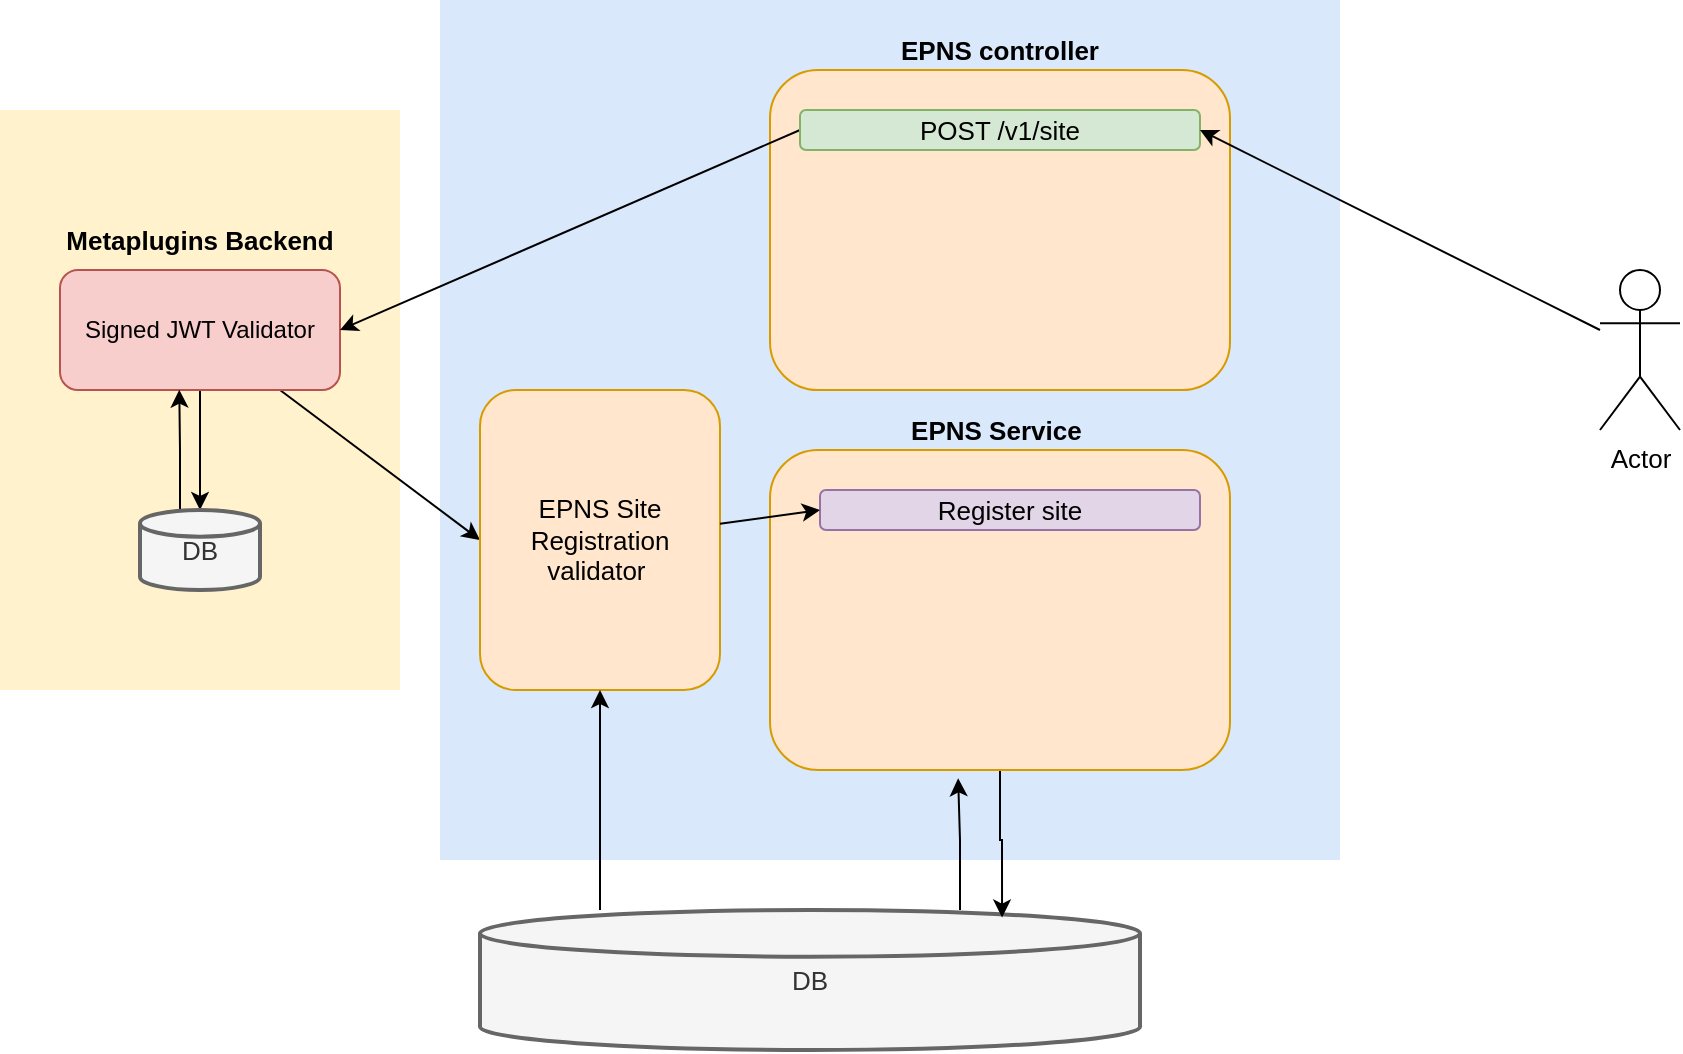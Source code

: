 <mxfile version="20.2.5" type="github"><diagram id="VhiP85pZfyptuw0zaLAi" name="Page-1"><mxGraphModel dx="1293" dy="685" grid="1" gridSize="10" guides="1" tooltips="1" connect="1" arrows="1" fold="1" page="1" pageScale="1" pageWidth="850" pageHeight="1100" math="0" shadow="0"><root><mxCell id="0"/><mxCell id="1" parent="0"/><mxCell id="1RKD86iNlfKtYbiQ4ut8-26" value="" style="rounded=0;whiteSpace=wrap;html=1;fontSize=13;fillColor=#fff2cc;strokeColor=none;" vertex="1" parent="1"><mxGeometry x="40" y="210" width="200" height="290" as="geometry"/></mxCell><mxCell id="1RKD86iNlfKtYbiQ4ut8-25" value="" style="rounded=0;whiteSpace=wrap;html=1;fontSize=13;fillColor=#dae8fc;strokeColor=none;" vertex="1" parent="1"><mxGeometry x="260" y="155" width="450" height="430" as="geometry"/></mxCell><mxCell id="1RKD86iNlfKtYbiQ4ut8-7" value="" style="rounded=1;whiteSpace=wrap;html=1;fontSize=13;fillColor=#ffe6cc;strokeColor=#d79b00;" vertex="1" parent="1"><mxGeometry x="425" y="190" width="230" height="160" as="geometry"/></mxCell><mxCell id="1RKD86iNlfKtYbiQ4ut8-5" style="edgeStyle=orthogonalEdgeStyle;rounded=0;orthogonalLoop=1;jettySize=auto;html=1;entryX=0.5;entryY=0;entryDx=0;entryDy=0;entryPerimeter=0;fontSize=13;" edge="1" parent="1" source="1RKD86iNlfKtYbiQ4ut8-1" target="1RKD86iNlfKtYbiQ4ut8-3"><mxGeometry relative="1" as="geometry"/></mxCell><mxCell id="1RKD86iNlfKtYbiQ4ut8-23" style="edgeStyle=none;rounded=0;orthogonalLoop=1;jettySize=auto;html=1;entryX=0;entryY=0.5;entryDx=0;entryDy=0;fontSize=13;" edge="1" parent="1" source="1RKD86iNlfKtYbiQ4ut8-1" target="1RKD86iNlfKtYbiQ4ut8-9"><mxGeometry relative="1" as="geometry"/></mxCell><mxCell id="1RKD86iNlfKtYbiQ4ut8-1" value="Signed JWT Validator" style="rounded=1;whiteSpace=wrap;html=1;fillColor=#f8cecc;strokeColor=#b85450;" vertex="1" parent="1"><mxGeometry x="70" y="290" width="140" height="60" as="geometry"/></mxCell><mxCell id="1RKD86iNlfKtYbiQ4ut8-2" value="Metaplugins Backend" style="text;html=1;strokeColor=none;fillColor=none;align=center;verticalAlign=middle;whiteSpace=wrap;rounded=0;fontSize=13;fontStyle=1" vertex="1" parent="1"><mxGeometry x="70" y="260" width="140" height="30" as="geometry"/></mxCell><mxCell id="1RKD86iNlfKtYbiQ4ut8-4" style="edgeStyle=orthogonalEdgeStyle;rounded=0;orthogonalLoop=1;jettySize=auto;html=1;entryX=0.426;entryY=0.997;entryDx=0;entryDy=0;fontSize=13;entryPerimeter=0;" edge="1" parent="1" source="1RKD86iNlfKtYbiQ4ut8-3" target="1RKD86iNlfKtYbiQ4ut8-1"><mxGeometry relative="1" as="geometry"><Array as="points"><mxPoint x="130" y="380"/><mxPoint x="130" y="380"/></Array></mxGeometry></mxCell><mxCell id="1RKD86iNlfKtYbiQ4ut8-3" value="DB" style="strokeWidth=2;html=1;shape=mxgraph.flowchart.database;whiteSpace=wrap;fontSize=13;fillColor=#f5f5f5;fontColor=#333333;strokeColor=#666666;" vertex="1" parent="1"><mxGeometry x="110" y="410" width="60" height="40" as="geometry"/></mxCell><mxCell id="1RKD86iNlfKtYbiQ4ut8-19" style="edgeStyle=none;rounded=0;orthogonalLoop=1;jettySize=auto;html=1;entryX=1;entryY=0.5;entryDx=0;entryDy=0;fontSize=13;exitX=0;exitY=0.5;exitDx=0;exitDy=0;" edge="1" parent="1" source="1RKD86iNlfKtYbiQ4ut8-6" target="1RKD86iNlfKtYbiQ4ut8-1"><mxGeometry relative="1" as="geometry"/></mxCell><mxCell id="1RKD86iNlfKtYbiQ4ut8-6" value="POST /v1/site" style="rounded=1;whiteSpace=wrap;html=1;fontSize=13;fillColor=#d5e8d4;strokeColor=#82b366;" vertex="1" parent="1"><mxGeometry x="440" y="210" width="200" height="20" as="geometry"/></mxCell><mxCell id="1RKD86iNlfKtYbiQ4ut8-8" value="EPNS controller" style="text;html=1;strokeColor=none;fillColor=none;align=center;verticalAlign=middle;whiteSpace=wrap;rounded=0;fontSize=13;fontStyle=1" vertex="1" parent="1"><mxGeometry x="435" y="170" width="210" height="20" as="geometry"/></mxCell><mxCell id="1RKD86iNlfKtYbiQ4ut8-9" value="EPNS Site Registration validator&amp;nbsp;" style="rounded=1;whiteSpace=wrap;html=1;fontSize=13;fillColor=#ffe6cc;strokeColor=#d79b00;" vertex="1" parent="1"><mxGeometry x="280" y="350" width="120" height="150" as="geometry"/></mxCell><mxCell id="1RKD86iNlfKtYbiQ4ut8-11" style="edgeStyle=orthogonalEdgeStyle;rounded=0;orthogonalLoop=1;jettySize=auto;html=1;entryX=0.5;entryY=1;entryDx=0;entryDy=0;fontSize=13;" edge="1" parent="1" source="1RKD86iNlfKtYbiQ4ut8-10" target="1RKD86iNlfKtYbiQ4ut8-9"><mxGeometry relative="1" as="geometry"><Array as="points"><mxPoint x="340" y="590"/><mxPoint x="340" y="590"/></Array></mxGeometry></mxCell><mxCell id="1RKD86iNlfKtYbiQ4ut8-22" style="edgeStyle=orthogonalEdgeStyle;rounded=0;orthogonalLoop=1;jettySize=auto;html=1;entryX=0.409;entryY=1.026;entryDx=0;entryDy=0;entryPerimeter=0;fontSize=13;" edge="1" parent="1" source="1RKD86iNlfKtYbiQ4ut8-10" target="1RKD86iNlfKtYbiQ4ut8-12"><mxGeometry relative="1" as="geometry"><Array as="points"><mxPoint x="520" y="575"/><mxPoint x="519" y="575"/></Array></mxGeometry></mxCell><mxCell id="1RKD86iNlfKtYbiQ4ut8-10" value="DB" style="strokeWidth=2;html=1;shape=mxgraph.flowchart.database;whiteSpace=wrap;fontSize=13;fillColor=#f5f5f5;fontColor=#333333;strokeColor=#666666;" vertex="1" parent="1"><mxGeometry x="280" y="610" width="330" height="70" as="geometry"/></mxCell><mxCell id="1RKD86iNlfKtYbiQ4ut8-21" style="edgeStyle=orthogonalEdgeStyle;rounded=0;orthogonalLoop=1;jettySize=auto;html=1;entryX=0.791;entryY=0.054;entryDx=0;entryDy=0;entryPerimeter=0;fontSize=13;" edge="1" parent="1" source="1RKD86iNlfKtYbiQ4ut8-12" target="1RKD86iNlfKtYbiQ4ut8-10"><mxGeometry relative="1" as="geometry"/></mxCell><mxCell id="1RKD86iNlfKtYbiQ4ut8-12" value="" style="rounded=1;whiteSpace=wrap;html=1;fontSize=13;fillColor=#ffe6cc;strokeColor=#d79b00;" vertex="1" parent="1"><mxGeometry x="425" y="380" width="230" height="160" as="geometry"/></mxCell><mxCell id="1RKD86iNlfKtYbiQ4ut8-13" value="Register site" style="rounded=1;whiteSpace=wrap;html=1;fontSize=13;fillColor=#e1d5e7;strokeColor=#9673a6;" vertex="1" parent="1"><mxGeometry x="450" y="400" width="190" height="20" as="geometry"/></mxCell><mxCell id="1RKD86iNlfKtYbiQ4ut8-14" value="EPNS Service&amp;nbsp;" style="text;html=1;strokeColor=none;fillColor=none;align=center;verticalAlign=middle;whiteSpace=wrap;rounded=0;fontSize=13;fontStyle=1" vertex="1" parent="1"><mxGeometry x="435" y="360" width="210" height="20" as="geometry"/></mxCell><mxCell id="1RKD86iNlfKtYbiQ4ut8-17" style="edgeStyle=none;rounded=0;orthogonalLoop=1;jettySize=auto;html=1;entryX=1;entryY=0.5;entryDx=0;entryDy=0;fontSize=13;" edge="1" parent="1" source="1RKD86iNlfKtYbiQ4ut8-15" target="1RKD86iNlfKtYbiQ4ut8-6"><mxGeometry relative="1" as="geometry"/></mxCell><mxCell id="1RKD86iNlfKtYbiQ4ut8-15" value="Actor" style="shape=umlActor;verticalLabelPosition=bottom;verticalAlign=top;html=1;outlineConnect=0;fontSize=13;" vertex="1" parent="1"><mxGeometry x="840" y="290" width="40" height="80" as="geometry"/></mxCell><mxCell id="1RKD86iNlfKtYbiQ4ut8-24" style="edgeStyle=none;rounded=0;orthogonalLoop=1;jettySize=auto;html=1;entryX=0;entryY=0.5;entryDx=0;entryDy=0;fontSize=13;" edge="1" parent="1" source="1RKD86iNlfKtYbiQ4ut8-9" target="1RKD86iNlfKtYbiQ4ut8-13"><mxGeometry relative="1" as="geometry"/></mxCell></root></mxGraphModel></diagram></mxfile>
